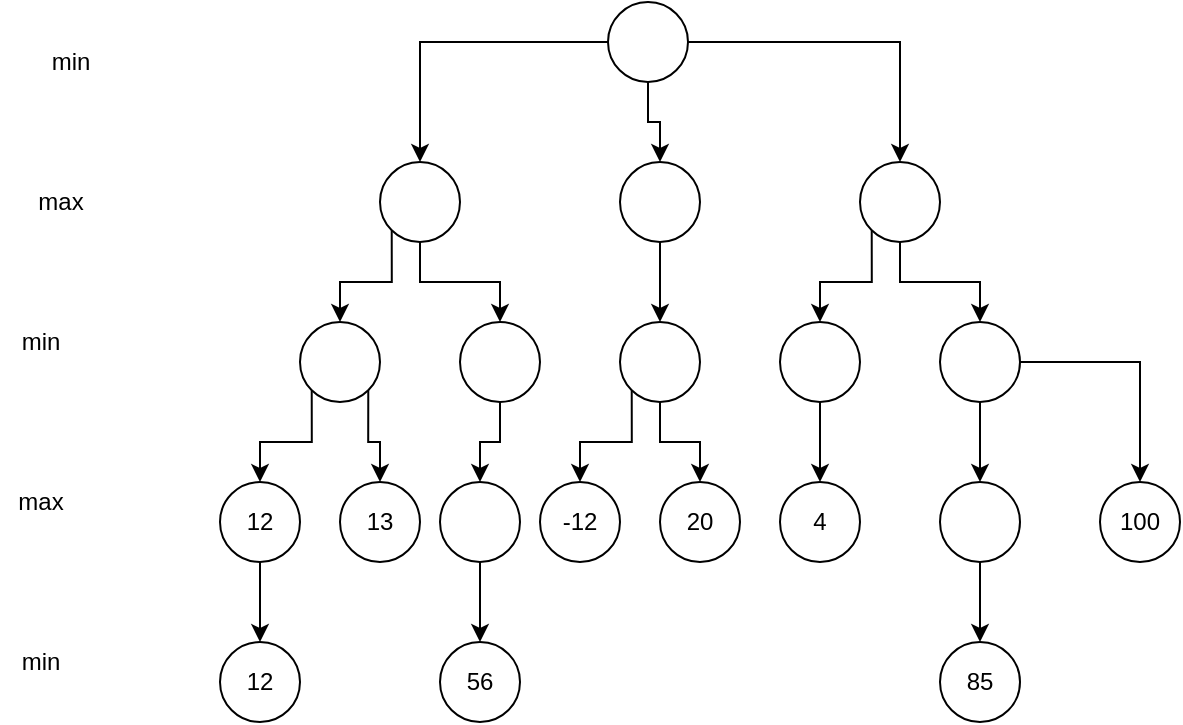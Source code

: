 <mxfile version="14.8.4" type="github">
  <diagram id="YciCKxVZb3v6-NB0ugSa" name="Page-1">
    <mxGraphModel dx="669" dy="453" grid="1" gridSize="10" guides="1" tooltips="1" connect="1" arrows="1" fold="1" page="1" pageScale="1" pageWidth="827" pageHeight="1169" math="0" shadow="0">
      <root>
        <mxCell id="0" />
        <mxCell id="1" parent="0" />
        <mxCell id="FQ3hhbGJM4jg0ycYMV95-21" style="edgeStyle=orthogonalEdgeStyle;rounded=0;orthogonalLoop=1;jettySize=auto;html=1;exitX=0;exitY=0.5;exitDx=0;exitDy=0;" edge="1" parent="1" source="FQ3hhbGJM4jg0ycYMV95-1" target="FQ3hhbGJM4jg0ycYMV95-2">
          <mxGeometry relative="1" as="geometry" />
        </mxCell>
        <mxCell id="FQ3hhbGJM4jg0ycYMV95-22" style="edgeStyle=orthogonalEdgeStyle;rounded=0;orthogonalLoop=1;jettySize=auto;html=1;exitX=0.5;exitY=1;exitDx=0;exitDy=0;" edge="1" parent="1" source="FQ3hhbGJM4jg0ycYMV95-1" target="FQ3hhbGJM4jg0ycYMV95-3">
          <mxGeometry relative="1" as="geometry" />
        </mxCell>
        <mxCell id="FQ3hhbGJM4jg0ycYMV95-23" style="edgeStyle=orthogonalEdgeStyle;rounded=0;orthogonalLoop=1;jettySize=auto;html=1;exitX=1;exitY=0.5;exitDx=0;exitDy=0;" edge="1" parent="1" source="FQ3hhbGJM4jg0ycYMV95-1" target="FQ3hhbGJM4jg0ycYMV95-4">
          <mxGeometry relative="1" as="geometry" />
        </mxCell>
        <mxCell id="FQ3hhbGJM4jg0ycYMV95-1" value="" style="ellipse;whiteSpace=wrap;html=1;aspect=fixed;" vertex="1" parent="1">
          <mxGeometry x="394" y="40" width="40" height="40" as="geometry" />
        </mxCell>
        <mxCell id="FQ3hhbGJM4jg0ycYMV95-24" style="edgeStyle=orthogonalEdgeStyle;rounded=0;orthogonalLoop=1;jettySize=auto;html=1;exitX=0;exitY=1;exitDx=0;exitDy=0;" edge="1" parent="1" source="FQ3hhbGJM4jg0ycYMV95-2" target="FQ3hhbGJM4jg0ycYMV95-6">
          <mxGeometry relative="1" as="geometry" />
        </mxCell>
        <mxCell id="FQ3hhbGJM4jg0ycYMV95-25" style="edgeStyle=orthogonalEdgeStyle;rounded=0;orthogonalLoop=1;jettySize=auto;html=1;exitX=0.5;exitY=1;exitDx=0;exitDy=0;entryX=0.5;entryY=0;entryDx=0;entryDy=0;" edge="1" parent="1" source="FQ3hhbGJM4jg0ycYMV95-2" target="FQ3hhbGJM4jg0ycYMV95-5">
          <mxGeometry relative="1" as="geometry" />
        </mxCell>
        <mxCell id="FQ3hhbGJM4jg0ycYMV95-2" value="" style="ellipse;whiteSpace=wrap;html=1;aspect=fixed;" vertex="1" parent="1">
          <mxGeometry x="280" y="120" width="40" height="40" as="geometry" />
        </mxCell>
        <mxCell id="FQ3hhbGJM4jg0ycYMV95-26" style="edgeStyle=orthogonalEdgeStyle;rounded=0;orthogonalLoop=1;jettySize=auto;html=1;exitX=0.5;exitY=1;exitDx=0;exitDy=0;" edge="1" parent="1" source="FQ3hhbGJM4jg0ycYMV95-3" target="FQ3hhbGJM4jg0ycYMV95-7">
          <mxGeometry relative="1" as="geometry" />
        </mxCell>
        <mxCell id="FQ3hhbGJM4jg0ycYMV95-3" value="" style="ellipse;whiteSpace=wrap;html=1;aspect=fixed;" vertex="1" parent="1">
          <mxGeometry x="400" y="120" width="40" height="40" as="geometry" />
        </mxCell>
        <mxCell id="FQ3hhbGJM4jg0ycYMV95-27" style="edgeStyle=orthogonalEdgeStyle;rounded=0;orthogonalLoop=1;jettySize=auto;html=1;exitX=0;exitY=1;exitDx=0;exitDy=0;" edge="1" parent="1" source="FQ3hhbGJM4jg0ycYMV95-4" target="FQ3hhbGJM4jg0ycYMV95-8">
          <mxGeometry relative="1" as="geometry" />
        </mxCell>
        <mxCell id="FQ3hhbGJM4jg0ycYMV95-28" style="edgeStyle=orthogonalEdgeStyle;rounded=0;orthogonalLoop=1;jettySize=auto;html=1;exitX=0.5;exitY=1;exitDx=0;exitDy=0;" edge="1" parent="1" source="FQ3hhbGJM4jg0ycYMV95-4" target="FQ3hhbGJM4jg0ycYMV95-9">
          <mxGeometry relative="1" as="geometry" />
        </mxCell>
        <mxCell id="FQ3hhbGJM4jg0ycYMV95-4" value="" style="ellipse;whiteSpace=wrap;html=1;aspect=fixed;" vertex="1" parent="1">
          <mxGeometry x="520" y="120" width="40" height="40" as="geometry" />
        </mxCell>
        <mxCell id="FQ3hhbGJM4jg0ycYMV95-31" style="edgeStyle=orthogonalEdgeStyle;rounded=0;orthogonalLoop=1;jettySize=auto;html=1;exitX=0.5;exitY=1;exitDx=0;exitDy=0;" edge="1" parent="1" source="FQ3hhbGJM4jg0ycYMV95-5" target="FQ3hhbGJM4jg0ycYMV95-13">
          <mxGeometry relative="1" as="geometry" />
        </mxCell>
        <mxCell id="FQ3hhbGJM4jg0ycYMV95-5" value="" style="ellipse;whiteSpace=wrap;html=1;aspect=fixed;" vertex="1" parent="1">
          <mxGeometry x="320" y="200" width="40" height="40" as="geometry" />
        </mxCell>
        <mxCell id="FQ3hhbGJM4jg0ycYMV95-32" style="edgeStyle=orthogonalEdgeStyle;rounded=0;orthogonalLoop=1;jettySize=auto;html=1;exitX=1;exitY=1;exitDx=0;exitDy=0;entryX=0.5;entryY=0;entryDx=0;entryDy=0;" edge="1" parent="1" source="FQ3hhbGJM4jg0ycYMV95-6" target="FQ3hhbGJM4jg0ycYMV95-11">
          <mxGeometry relative="1" as="geometry" />
        </mxCell>
        <mxCell id="FQ3hhbGJM4jg0ycYMV95-33" style="edgeStyle=orthogonalEdgeStyle;rounded=0;orthogonalLoop=1;jettySize=auto;html=1;exitX=0;exitY=1;exitDx=0;exitDy=0;entryX=0.5;entryY=0;entryDx=0;entryDy=0;" edge="1" parent="1" source="FQ3hhbGJM4jg0ycYMV95-6" target="FQ3hhbGJM4jg0ycYMV95-10">
          <mxGeometry relative="1" as="geometry" />
        </mxCell>
        <mxCell id="FQ3hhbGJM4jg0ycYMV95-6" value="" style="ellipse;whiteSpace=wrap;html=1;aspect=fixed;" vertex="1" parent="1">
          <mxGeometry x="240" y="200" width="40" height="40" as="geometry" />
        </mxCell>
        <mxCell id="FQ3hhbGJM4jg0ycYMV95-29" style="edgeStyle=orthogonalEdgeStyle;rounded=0;orthogonalLoop=1;jettySize=auto;html=1;exitX=0;exitY=1;exitDx=0;exitDy=0;entryX=0.5;entryY=0;entryDx=0;entryDy=0;" edge="1" parent="1" source="FQ3hhbGJM4jg0ycYMV95-7" target="FQ3hhbGJM4jg0ycYMV95-14">
          <mxGeometry relative="1" as="geometry" />
        </mxCell>
        <mxCell id="FQ3hhbGJM4jg0ycYMV95-30" style="edgeStyle=orthogonalEdgeStyle;rounded=0;orthogonalLoop=1;jettySize=auto;html=1;exitX=0.5;exitY=1;exitDx=0;exitDy=0;entryX=0.5;entryY=0;entryDx=0;entryDy=0;" edge="1" parent="1" source="FQ3hhbGJM4jg0ycYMV95-7" target="FQ3hhbGJM4jg0ycYMV95-15">
          <mxGeometry relative="1" as="geometry" />
        </mxCell>
        <mxCell id="FQ3hhbGJM4jg0ycYMV95-7" value="" style="ellipse;whiteSpace=wrap;html=1;aspect=fixed;" vertex="1" parent="1">
          <mxGeometry x="400" y="200" width="40" height="40" as="geometry" />
        </mxCell>
        <mxCell id="FQ3hhbGJM4jg0ycYMV95-34" style="edgeStyle=orthogonalEdgeStyle;rounded=0;orthogonalLoop=1;jettySize=auto;html=1;exitX=0.5;exitY=1;exitDx=0;exitDy=0;" edge="1" parent="1" source="FQ3hhbGJM4jg0ycYMV95-8" target="FQ3hhbGJM4jg0ycYMV95-16">
          <mxGeometry relative="1" as="geometry" />
        </mxCell>
        <mxCell id="FQ3hhbGJM4jg0ycYMV95-8" value="" style="ellipse;whiteSpace=wrap;html=1;aspect=fixed;" vertex="1" parent="1">
          <mxGeometry x="480" y="200" width="40" height="40" as="geometry" />
        </mxCell>
        <mxCell id="FQ3hhbGJM4jg0ycYMV95-35" style="edgeStyle=orthogonalEdgeStyle;rounded=0;orthogonalLoop=1;jettySize=auto;html=1;exitX=0.5;exitY=1;exitDx=0;exitDy=0;" edge="1" parent="1" source="FQ3hhbGJM4jg0ycYMV95-9" target="FQ3hhbGJM4jg0ycYMV95-17">
          <mxGeometry relative="1" as="geometry" />
        </mxCell>
        <mxCell id="FQ3hhbGJM4jg0ycYMV95-36" style="edgeStyle=orthogonalEdgeStyle;rounded=0;orthogonalLoop=1;jettySize=auto;html=1;exitX=1;exitY=0.5;exitDx=0;exitDy=0;entryX=0.5;entryY=0;entryDx=0;entryDy=0;" edge="1" parent="1" source="FQ3hhbGJM4jg0ycYMV95-9" target="FQ3hhbGJM4jg0ycYMV95-18">
          <mxGeometry relative="1" as="geometry" />
        </mxCell>
        <mxCell id="FQ3hhbGJM4jg0ycYMV95-9" value="" style="ellipse;whiteSpace=wrap;html=1;aspect=fixed;" vertex="1" parent="1">
          <mxGeometry x="560" y="200" width="40" height="40" as="geometry" />
        </mxCell>
        <mxCell id="FQ3hhbGJM4jg0ycYMV95-45" style="edgeStyle=orthogonalEdgeStyle;rounded=0;orthogonalLoop=1;jettySize=auto;html=1;exitX=0.5;exitY=1;exitDx=0;exitDy=0;entryX=0.5;entryY=0;entryDx=0;entryDy=0;" edge="1" parent="1" source="FQ3hhbGJM4jg0ycYMV95-10" target="FQ3hhbGJM4jg0ycYMV95-44">
          <mxGeometry relative="1" as="geometry" />
        </mxCell>
        <mxCell id="FQ3hhbGJM4jg0ycYMV95-10" value="12" style="ellipse;whiteSpace=wrap;html=1;aspect=fixed;" vertex="1" parent="1">
          <mxGeometry x="200" y="280" width="40" height="40" as="geometry" />
        </mxCell>
        <mxCell id="FQ3hhbGJM4jg0ycYMV95-11" value="13" style="ellipse;whiteSpace=wrap;html=1;aspect=fixed;" vertex="1" parent="1">
          <mxGeometry x="260" y="280" width="40" height="40" as="geometry" />
        </mxCell>
        <mxCell id="FQ3hhbGJM4jg0ycYMV95-38" style="edgeStyle=orthogonalEdgeStyle;rounded=0;orthogonalLoop=1;jettySize=auto;html=1;exitX=0.5;exitY=1;exitDx=0;exitDy=0;entryX=0.5;entryY=0;entryDx=0;entryDy=0;" edge="1" parent="1" source="FQ3hhbGJM4jg0ycYMV95-13" target="FQ3hhbGJM4jg0ycYMV95-19">
          <mxGeometry relative="1" as="geometry" />
        </mxCell>
        <mxCell id="FQ3hhbGJM4jg0ycYMV95-13" value="" style="ellipse;whiteSpace=wrap;html=1;aspect=fixed;" vertex="1" parent="1">
          <mxGeometry x="310" y="280" width="40" height="40" as="geometry" />
        </mxCell>
        <mxCell id="FQ3hhbGJM4jg0ycYMV95-14" value="-12" style="ellipse;whiteSpace=wrap;html=1;aspect=fixed;" vertex="1" parent="1">
          <mxGeometry x="360" y="280" width="40" height="40" as="geometry" />
        </mxCell>
        <mxCell id="FQ3hhbGJM4jg0ycYMV95-15" value="20" style="ellipse;whiteSpace=wrap;html=1;aspect=fixed;" vertex="1" parent="1">
          <mxGeometry x="420" y="280" width="40" height="40" as="geometry" />
        </mxCell>
        <mxCell id="FQ3hhbGJM4jg0ycYMV95-16" value="4" style="ellipse;whiteSpace=wrap;html=1;aspect=fixed;" vertex="1" parent="1">
          <mxGeometry x="480" y="280" width="40" height="40" as="geometry" />
        </mxCell>
        <mxCell id="FQ3hhbGJM4jg0ycYMV95-37" style="edgeStyle=orthogonalEdgeStyle;rounded=0;orthogonalLoop=1;jettySize=auto;html=1;exitX=0.5;exitY=1;exitDx=0;exitDy=0;entryX=0.5;entryY=0;entryDx=0;entryDy=0;" edge="1" parent="1" source="FQ3hhbGJM4jg0ycYMV95-17" target="FQ3hhbGJM4jg0ycYMV95-20">
          <mxGeometry relative="1" as="geometry" />
        </mxCell>
        <mxCell id="FQ3hhbGJM4jg0ycYMV95-17" value="" style="ellipse;whiteSpace=wrap;html=1;aspect=fixed;" vertex="1" parent="1">
          <mxGeometry x="560" y="280" width="40" height="40" as="geometry" />
        </mxCell>
        <mxCell id="FQ3hhbGJM4jg0ycYMV95-18" value="100" style="ellipse;whiteSpace=wrap;html=1;aspect=fixed;" vertex="1" parent="1">
          <mxGeometry x="640" y="280" width="40" height="40" as="geometry" />
        </mxCell>
        <mxCell id="FQ3hhbGJM4jg0ycYMV95-19" value="56" style="ellipse;whiteSpace=wrap;html=1;aspect=fixed;" vertex="1" parent="1">
          <mxGeometry x="310" y="360" width="40" height="40" as="geometry" />
        </mxCell>
        <mxCell id="FQ3hhbGJM4jg0ycYMV95-20" value="85" style="ellipse;whiteSpace=wrap;html=1;aspect=fixed;" vertex="1" parent="1">
          <mxGeometry x="560" y="360" width="40" height="40" as="geometry" />
        </mxCell>
        <mxCell id="FQ3hhbGJM4jg0ycYMV95-39" value="min" style="text;html=1;align=center;verticalAlign=middle;resizable=0;points=[];autosize=1;strokeColor=none;" vertex="1" parent="1">
          <mxGeometry x="95" y="360" width="30" height="20" as="geometry" />
        </mxCell>
        <mxCell id="FQ3hhbGJM4jg0ycYMV95-40" value="max" style="text;html=1;align=center;verticalAlign=middle;resizable=0;points=[];autosize=1;strokeColor=none;" vertex="1" parent="1">
          <mxGeometry x="90" y="280" width="40" height="20" as="geometry" />
        </mxCell>
        <mxCell id="FQ3hhbGJM4jg0ycYMV95-41" value="min" style="text;html=1;align=center;verticalAlign=middle;resizable=0;points=[];autosize=1;strokeColor=none;" vertex="1" parent="1">
          <mxGeometry x="95" y="200" width="30" height="20" as="geometry" />
        </mxCell>
        <mxCell id="FQ3hhbGJM4jg0ycYMV95-42" value="max" style="text;html=1;align=center;verticalAlign=middle;resizable=0;points=[];autosize=1;strokeColor=none;" vertex="1" parent="1">
          <mxGeometry x="100" y="130" width="40" height="20" as="geometry" />
        </mxCell>
        <mxCell id="FQ3hhbGJM4jg0ycYMV95-43" value="min" style="text;html=1;align=center;verticalAlign=middle;resizable=0;points=[];autosize=1;strokeColor=none;" vertex="1" parent="1">
          <mxGeometry x="110" y="60" width="30" height="20" as="geometry" />
        </mxCell>
        <mxCell id="FQ3hhbGJM4jg0ycYMV95-44" value="12" style="ellipse;whiteSpace=wrap;html=1;aspect=fixed;" vertex="1" parent="1">
          <mxGeometry x="200" y="360" width="40" height="40" as="geometry" />
        </mxCell>
      </root>
    </mxGraphModel>
  </diagram>
</mxfile>
